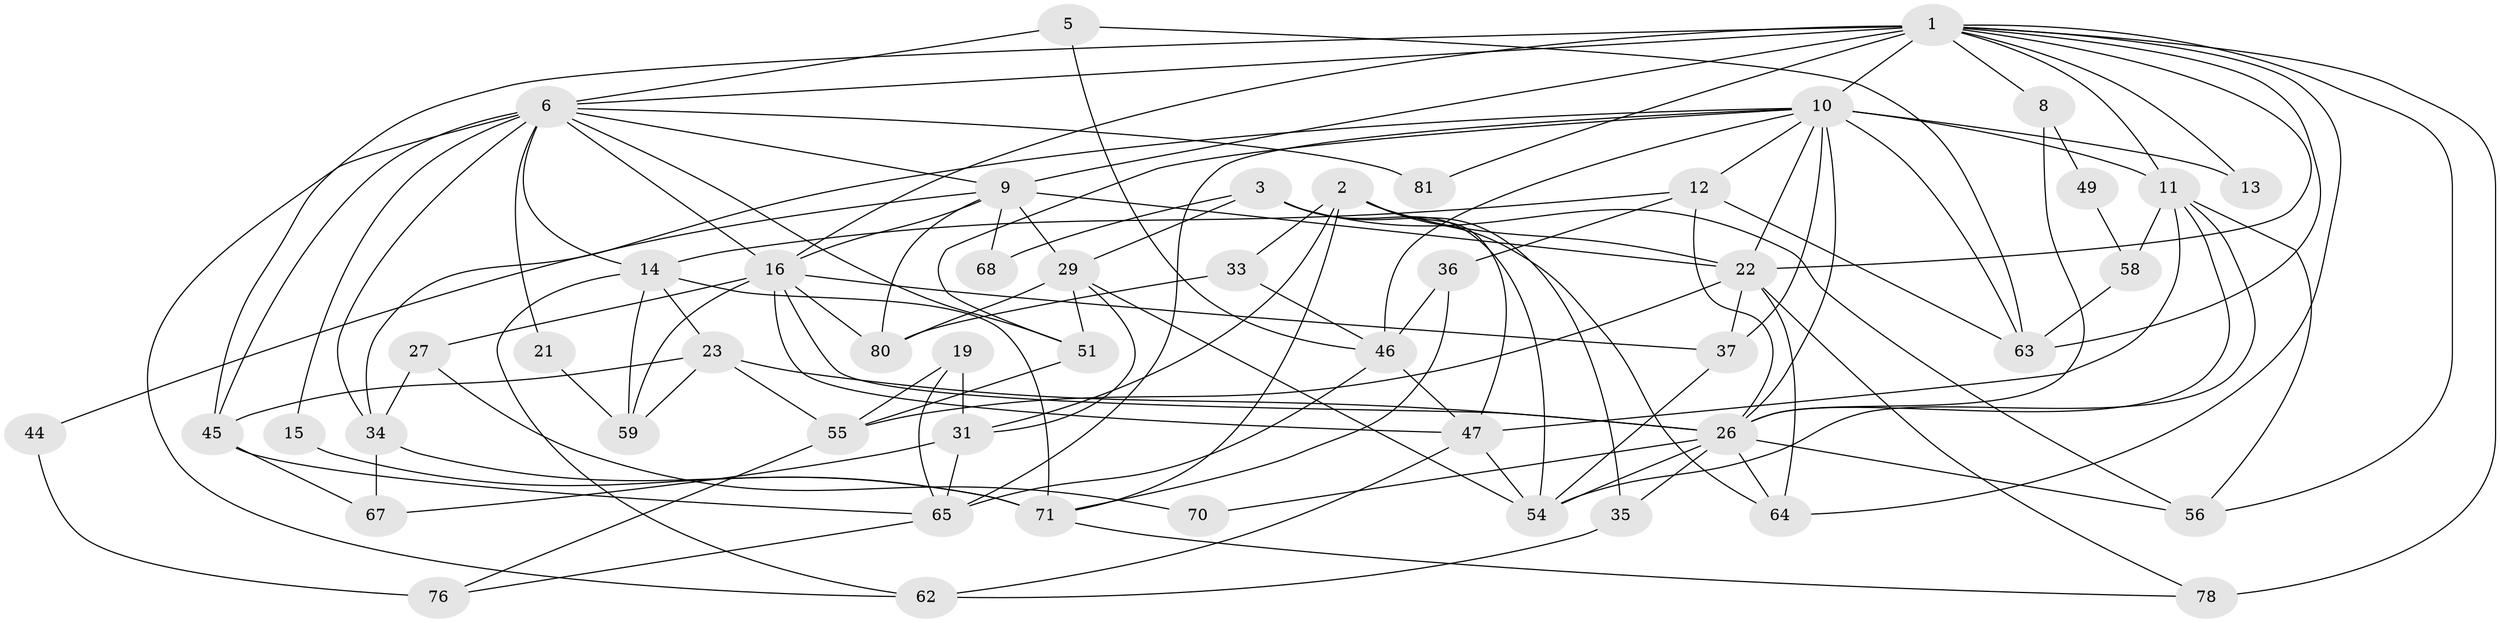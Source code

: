 // original degree distribution, {3: 0.3333333333333333, 5: 0.13095238095238096, 8: 0.011904761904761904, 6: 0.10714285714285714, 7: 0.03571428571428571, 2: 0.08333333333333333, 4: 0.2976190476190476}
// Generated by graph-tools (version 1.1) at 2025/18/03/04/25 18:18:36]
// undirected, 50 vertices, 123 edges
graph export_dot {
graph [start="1"]
  node [color=gray90,style=filled];
  1 [super="+60+4+57"];
  2 [super="+69"];
  3;
  5;
  6 [super="+7+72+17"];
  8;
  9 [super="+24+18"];
  10 [super="+61+32"];
  11 [super="+84+48"];
  12 [super="+20"];
  13;
  14 [super="+82"];
  15;
  16 [super="+75+28"];
  19;
  21;
  22 [super="+40"];
  23 [super="+74"];
  26 [super="+42+39"];
  27;
  29 [super="+30"];
  31 [super="+53"];
  33;
  34 [super="+73"];
  35;
  36;
  37;
  44;
  45;
  46;
  47 [super="+77"];
  49;
  51 [super="+66"];
  54;
  55;
  56;
  58;
  59;
  62;
  63;
  64;
  65;
  67;
  68;
  70;
  71;
  76;
  78;
  80;
  81;
  1 -- 9 [weight=3];
  1 -- 78 [weight=2];
  1 -- 64;
  1 -- 6 [weight=2];
  1 -- 8;
  1 -- 11 [weight=2];
  1 -- 45;
  1 -- 13;
  1 -- 16;
  1 -- 81 [weight=2];
  1 -- 56;
  1 -- 63;
  1 -- 10;
  1 -- 22;
  2 -- 64;
  2 -- 71;
  2 -- 47;
  2 -- 33;
  2 -- 31;
  2 -- 22;
  3 -- 29;
  3 -- 56;
  3 -- 35;
  3 -- 54;
  3 -- 68;
  5 -- 46;
  5 -- 63;
  5 -- 6;
  6 -- 9;
  6 -- 16;
  6 -- 34;
  6 -- 51;
  6 -- 21;
  6 -- 45;
  6 -- 15;
  6 -- 62;
  6 -- 81;
  6 -- 14;
  8 -- 26;
  8 -- 49;
  9 -- 22;
  9 -- 16;
  9 -- 80;
  9 -- 68 [weight=2];
  9 -- 29;
  9 -- 44;
  10 -- 37;
  10 -- 65;
  10 -- 63 [weight=2];
  10 -- 34;
  10 -- 13;
  10 -- 46;
  10 -- 51;
  10 -- 26;
  10 -- 12 [weight=2];
  10 -- 11;
  10 -- 22;
  11 -- 54;
  11 -- 56;
  11 -- 58;
  11 -- 26;
  11 -- 47;
  12 -- 63;
  12 -- 26;
  12 -- 14;
  12 -- 36;
  14 -- 62;
  14 -- 59;
  14 -- 71;
  14 -- 23;
  15 -- 71;
  16 -- 26;
  16 -- 27;
  16 -- 37;
  16 -- 59;
  16 -- 80 [weight=2];
  16 -- 47;
  19 -- 55;
  19 -- 65;
  19 -- 31;
  21 -- 59;
  22 -- 37;
  22 -- 64;
  22 -- 55;
  22 -- 78;
  23 -- 26;
  23 -- 59;
  23 -- 45;
  23 -- 55;
  26 -- 64;
  26 -- 70;
  26 -- 35;
  26 -- 56;
  26 -- 54;
  27 -- 70;
  27 -- 34;
  29 -- 31;
  29 -- 80;
  29 -- 51;
  29 -- 54;
  31 -- 65;
  31 -- 67;
  33 -- 80;
  33 -- 46;
  34 -- 71;
  34 -- 67;
  35 -- 62;
  36 -- 71;
  36 -- 46;
  37 -- 54;
  44 -- 76;
  45 -- 65;
  45 -- 67;
  46 -- 65;
  46 -- 47;
  47 -- 54;
  47 -- 62;
  49 -- 58;
  51 -- 55;
  55 -- 76;
  58 -- 63;
  65 -- 76;
  71 -- 78;
}
